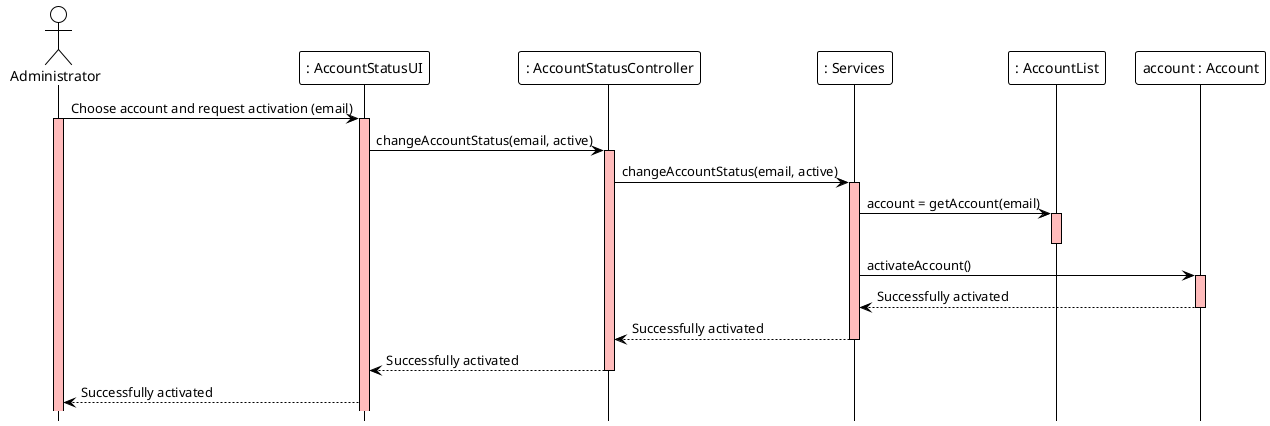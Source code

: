@startuml
!theme plain
hide footbox
actor Administrator  as Administrator #white
participant ": AccountStatusUI" as UI #white
participant ": AccountStatusController" as Controller #white
participant ": Services" as Services #white
participant ": AccountList" as AccountList #white
participant "account : Account" as Account #white

'Administrator ->  Controller : 1.Choose account and request activation
Administrator ->  UI : Choose account and request activation (email)
activate UI #FFBBBB
activate Administrator #FFBBBB
UI -> Controller: changeAccountStatus(email, active)
activate Controller #FFBBBB
Controller -> Services : changeAccountStatus(email, active)
activate Services #FFBBBB
Services -> AccountList: account = getAccount(email)
activate AccountList #FFBBBB
deactivate AccountList
Services -> Account: activateAccount()
activate Account #FFBBBB
Account --> Services : Successfully activated
deactivate Account
Services --> Controller : Successfully activated
deactivate Services
Controller --> UI : Successfully activated
deactivate Controller
UI --> Administrator: Successfully activated
@enduml